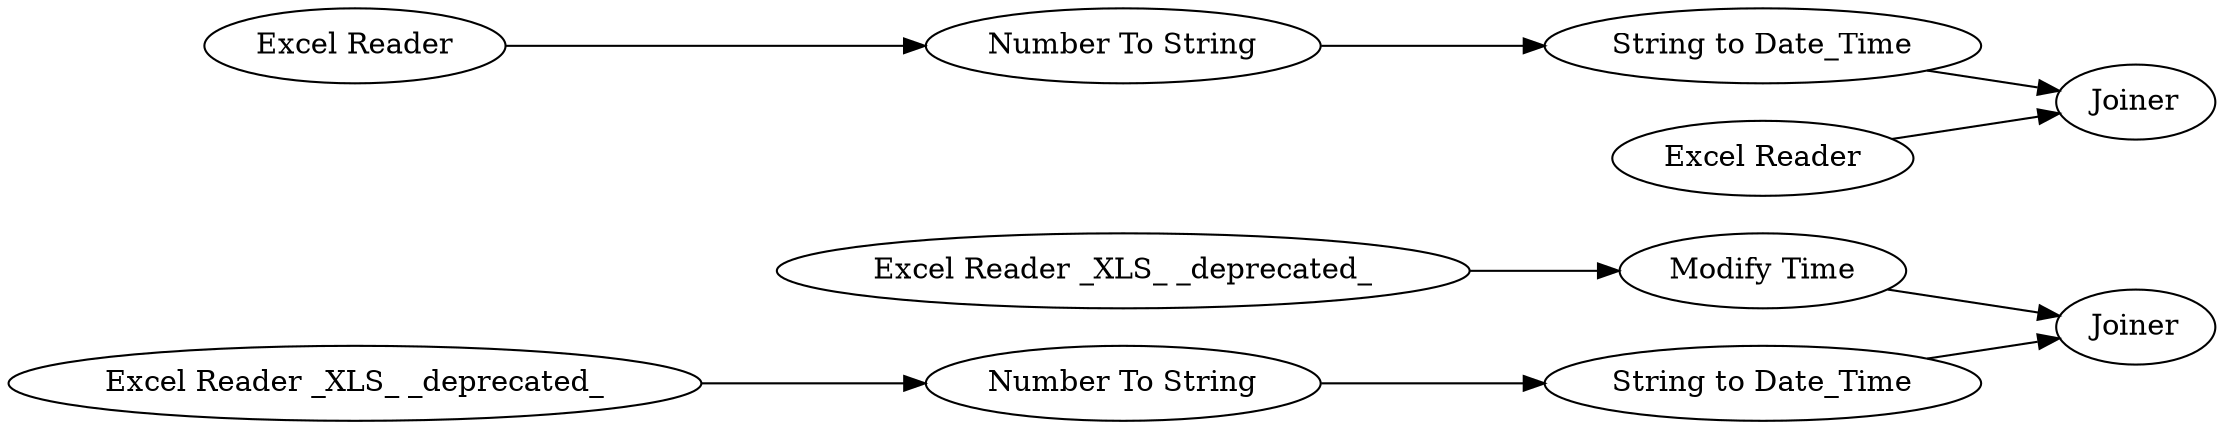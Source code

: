digraph {
	2 [label="Excel Reader _XLS_ _deprecated_"]
	3 [label="Excel Reader _XLS_ _deprecated_"]
	66 [label="String to Date_Time"]
	68 [label="Modify Time"]
	70 [label="Number To String"]
	72 [label=Joiner]
	77 [label="Excel Reader"]
	78 [label="Number To String"]
	79 [label="String to Date_Time"]
	80 [label="Excel Reader"]
	81 [label=Joiner]
	2 -> 68
	3 -> 70
	66 -> 72
	68 -> 72
	70 -> 66
	77 -> 78
	78 -> 79
	79 -> 81
	80 -> 81
	rankdir=LR
}
